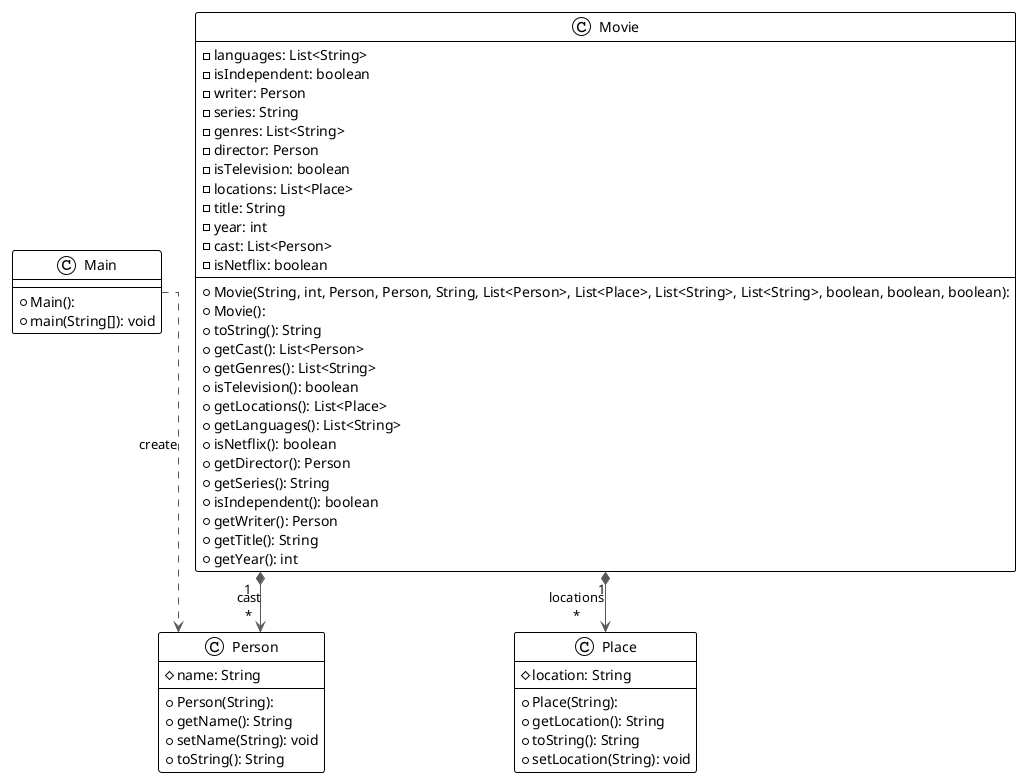 @startuml

!theme plain
top to bottom direction
skinparam linetype ortho

class Main {
  + Main(): 
  + main(String[]): void
}
class Movie {
  + Movie(String, int, Person, Person, String, List<Person>, List<Place>, List<String>, List<String>, boolean, boolean, boolean): 
  + Movie(): 
  - languages: List<String>
  - isIndependent: boolean
  - writer: Person
  - series: String
  - genres: List<String>
  - director: Person
  - isTelevision: boolean
  - locations: List<Place>
  - title: String
  - year: int
  - cast: List<Person>
  - isNetflix: boolean
  + toString(): String
  + getCast(): List<Person>
  + getGenres(): List<String>
  + isTelevision(): boolean
  + getLocations(): List<Place>
  + getLanguages(): List<String>
  + isNetflix(): boolean
  + getDirector(): Person
  + getSeries(): String
  + isIndependent(): boolean
  + getWriter(): Person
  + getTitle(): String
  + getYear(): int
}
class Person {
  + Person(String): 
  # name: String
  + getName(): String
  + setName(String): void
  + toString(): String
}
class Place {
  + Place(String): 
  # location: String
  + getLocation(): String
  + toString(): String
  + setLocation(String): void
}

Main    -[#595959,dashed]->  Person : "«create»"
Movie  "1" *-[#595959,plain]-> "cast\n*" Person 
Movie  "1" *-[#595959,plain]-> "locations\n*" Place  
@enduml
